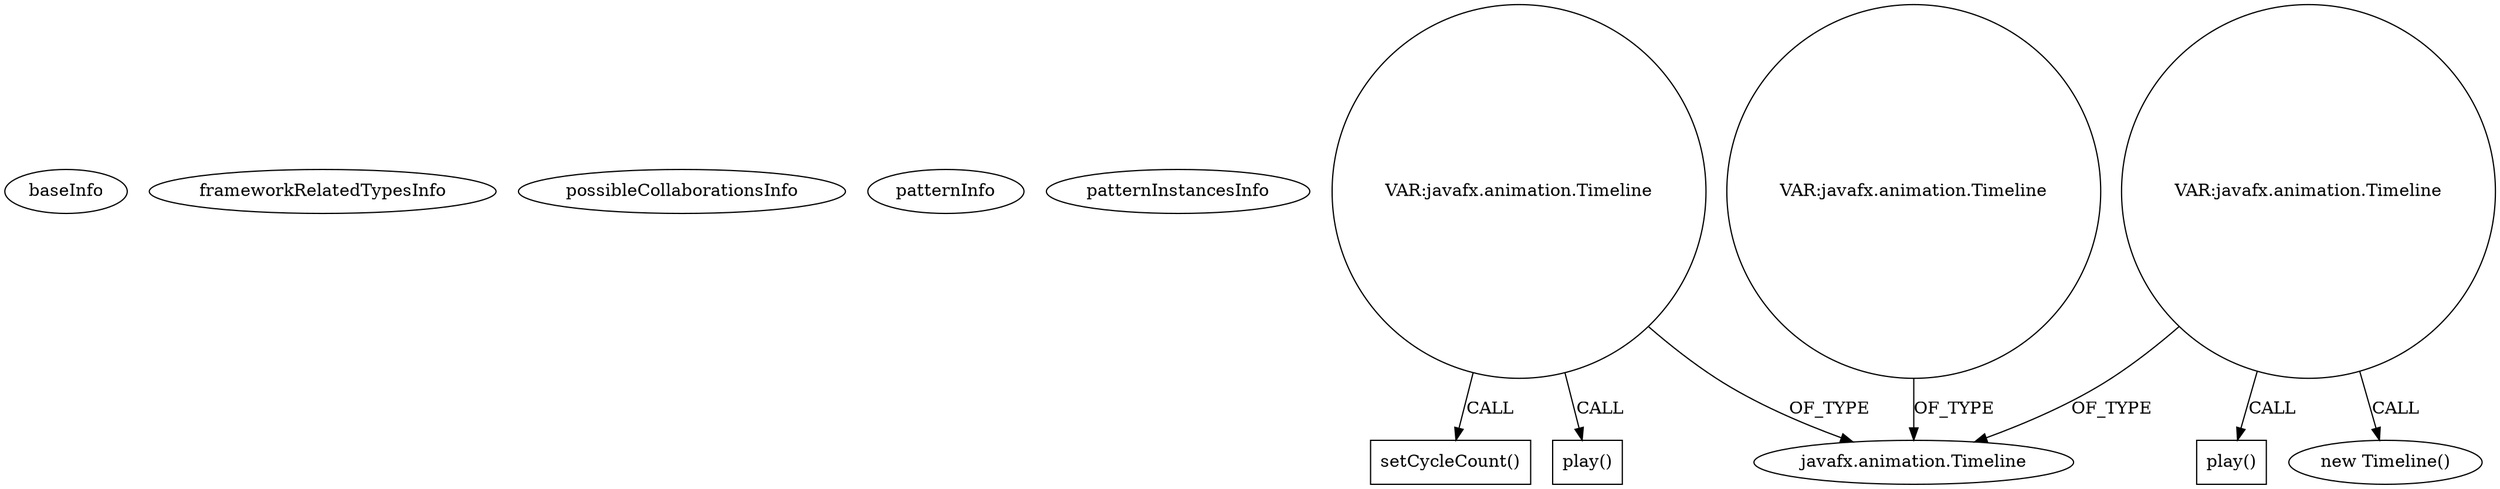 digraph {
baseInfo[graphId=1036,category="pattern",isAnonymous=false,possibleRelation=false]
frameworkRelatedTypesInfo[]
possibleCollaborationsInfo[]
patternInfo[frequency=2.0,patternRootClient=null]
patternInstancesInfo[0="Totenfluch-TPrivateChat-Client~/Totenfluch-TPrivateChat-Client/TPrivateChat-Client-master/TPvtChat-C/src/me/Totenfluch/pack/Main.java~Main~1483",1="iloop-kiosk-KIOSK-Project~/iloop-kiosk-KIOSK-Project/KIOSK-Project-master/src/oit/iloop/kiosk/kiosk_main/MainClock.java~MainClock~3142"]
95[label="javafx.animation.Timeline",vertexType="FRAMEWORK_CLASS_TYPE",isFrameworkType=false]
664[label="VAR:javafx.animation.Timeline",vertexType="VARIABLE_EXPRESION",isFrameworkType=false,shape=circle]
94[label="VAR:javafx.animation.Timeline",vertexType="VARIABLE_EXPRESION",isFrameworkType=false,shape=circle]
937[label="VAR:javafx.animation.Timeline",vertexType="VARIABLE_EXPRESION",isFrameworkType=false,shape=circle]
116[label="setCycleCount()",vertexType="INSIDE_CALL",isFrameworkType=false,shape=box]
952[label="play()",vertexType="INSIDE_CALL",isFrameworkType=false,shape=box]
138[label="play()",vertexType="INSIDE_CALL",isFrameworkType=false,shape=box]
936[label="new Timeline()",vertexType="CONSTRUCTOR_CALL",isFrameworkType=false]
937->95[label="OF_TYPE"]
937->952[label="CALL"]
94->116[label="CALL"]
664->95[label="OF_TYPE"]
94->95[label="OF_TYPE"]
937->936[label="CALL"]
94->138[label="CALL"]
}
